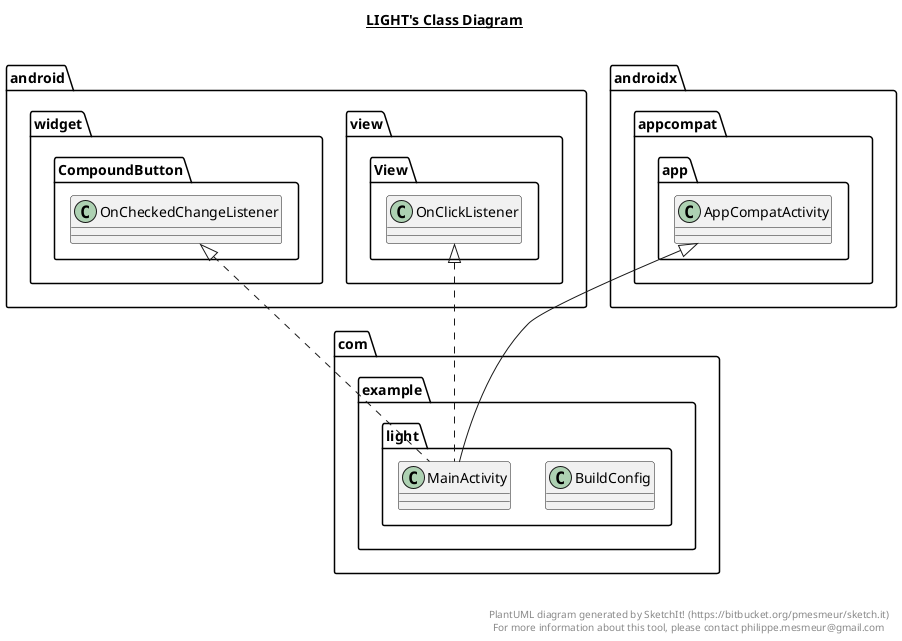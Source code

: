 @startuml

title __LIGHT's Class Diagram__\n

  namespace com.example.light {
    class com.example.light.BuildConfig {
    }
  }
  

  namespace com.example.light {
    class com.example.light.MainActivity {
    }
  }
  

  com.example.light.MainActivity .up.|> android.view.View.OnClickListener
  com.example.light.MainActivity .up.|> android.widget.CompoundButton.OnCheckedChangeListener
  com.example.light.MainActivity -up-|> androidx.appcompat.app.AppCompatActivity


right footer


PlantUML diagram generated by SketchIt! (https://bitbucket.org/pmesmeur/sketch.it)
For more information about this tool, please contact philippe.mesmeur@gmail.com
endfooter

@enduml
